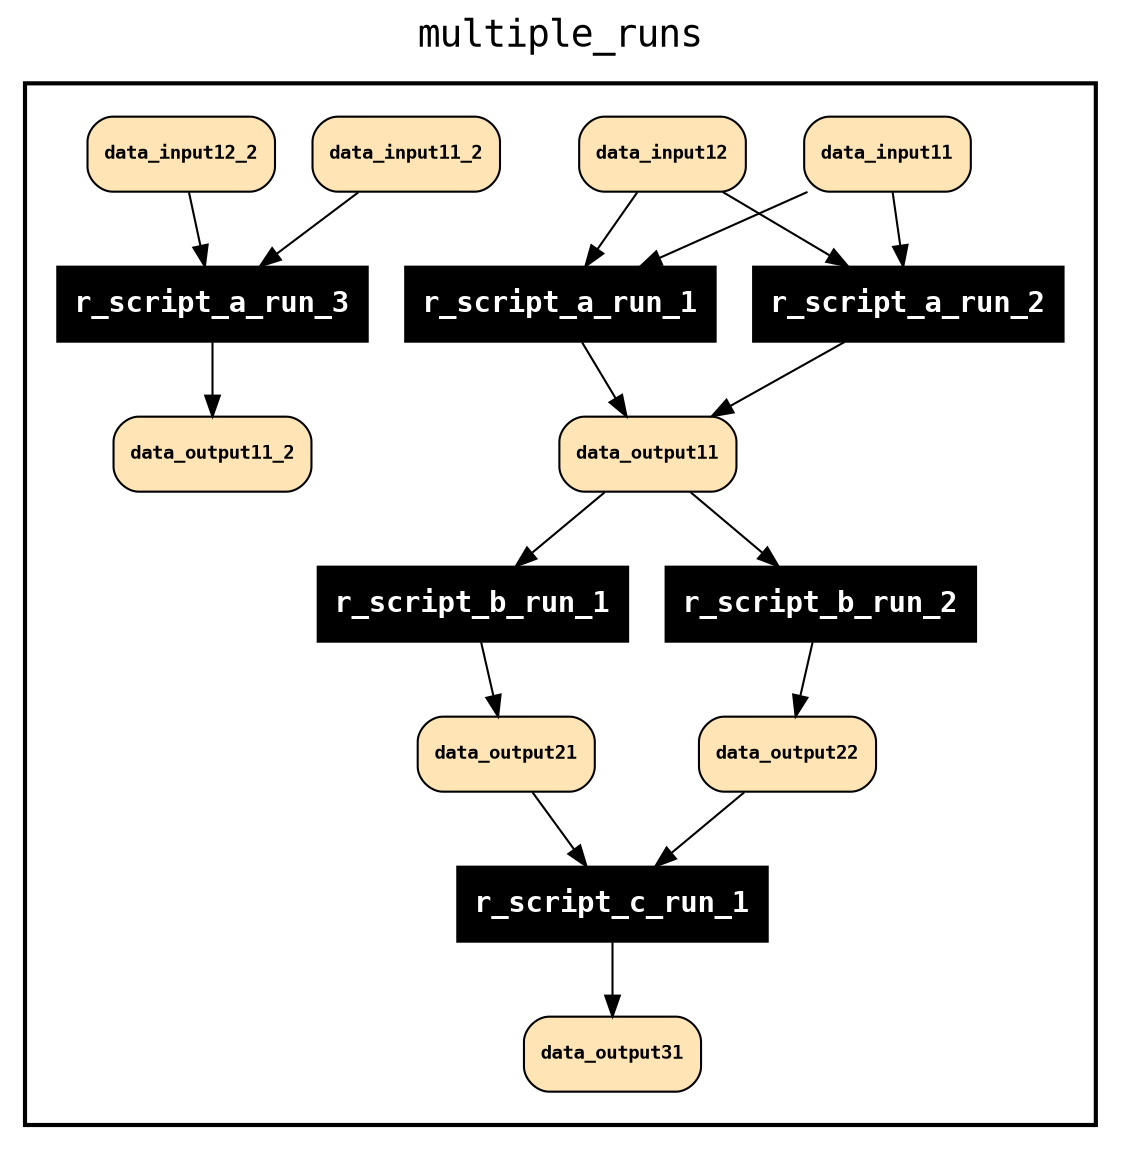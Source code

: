 
digraph rm_data_view {
rankdir=TB
fontname=Courier; fontsize=18; labelloc=t
label="multiple_runs"
subgraph cluster_workflow { label=""; color=black; penwidth=2
subgraph cluster_workflow_inner { label=""; color=white
node[shape=box style=filled fillcolor="black" peripheries=1 fontname="Courier-Bold" fontcolor=white]
r_script_a_run_1
r_script_b_run_1
r_script_a_run_2
r_script_b_run_2
r_script_c_run_1
r_script_a_run_3
node[shape=box style="rounded,filled" fillcolor="#FFE4B5" peripheries=1 fontname="Courier-Bold" fontsize=9 fontcolor=black]
data_input11
data_input12
data_output11
data_output11
data_output21
data_input11
data_input12
data_output11
data_output11
data_output22
data_output21
data_output22
data_output31
data_input11_2
data_input12_2
data_output11_2
}}
data_input11 -> r_script_a_run_1
data_input12 -> r_script_a_run_1
data_output11 -> r_script_b_run_1
data_input11 -> r_script_a_run_2
data_input12 -> r_script_a_run_2
data_output11 -> r_script_b_run_2
data_output21 -> r_script_c_run_1
data_output22 -> r_script_c_run_1
data_input11_2 -> r_script_a_run_3
data_input12_2 -> r_script_a_run_3
r_script_a_run_1 -> data_output11
r_script_b_run_1 -> data_output21
r_script_a_run_2 -> data_output11
r_script_b_run_2 -> data_output22
r_script_c_run_1 -> data_output31
r_script_a_run_3 -> data_output11_2
}

